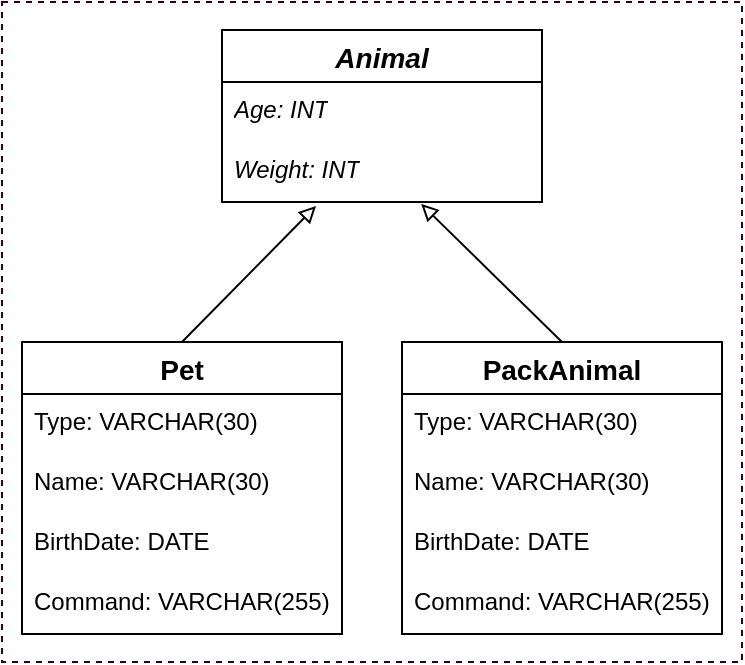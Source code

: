 <mxfile version="26.0.1">
  <diagram name="Страница — 1" id="e56_tDvbDJAxPdFa5W4l">
    <mxGraphModel dx="923" dy="1592" grid="1" gridSize="10" guides="1" tooltips="1" connect="1" arrows="1" fold="1" page="1" pageScale="1" pageWidth="827" pageHeight="1169" background="#FFFFFF" math="0" shadow="0">
      <root>
        <mxCell id="0" />
        <mxCell id="1" parent="0" />
        <mxCell id="DExXCYm8qSgOYzBsTQT8-108" value="" style="rounded=0;whiteSpace=wrap;html=1;dashed=1;strokeColor=#33001A;fillColor=none;" parent="1" vertex="1">
          <mxGeometry x="450" y="-50" width="370" height="330" as="geometry" />
        </mxCell>
        <mxCell id="Av4LHCbmZnJE8_MoDONW-1" value="Animal" style="swimlane;fontStyle=3;childLayout=stackLayout;horizontal=1;startSize=26;horizontalStack=0;resizeParent=1;resizeParentMax=0;resizeLast=0;collapsible=1;marginBottom=0;align=center;fontSize=14;" vertex="1" parent="1">
          <mxGeometry x="560" y="-36" width="160" height="86" as="geometry" />
        </mxCell>
        <mxCell id="Av4LHCbmZnJE8_MoDONW-2" value="&lt;i&gt;Age: INT&lt;/i&gt;" style="text;strokeColor=none;fillColor=none;spacingLeft=4;spacingRight=4;overflow=hidden;rotatable=0;points=[[0,0.5],[1,0.5]];portConstraint=eastwest;fontSize=12;whiteSpace=wrap;html=1;" vertex="1" parent="Av4LHCbmZnJE8_MoDONW-1">
          <mxGeometry y="26" width="160" height="30" as="geometry" />
        </mxCell>
        <mxCell id="Av4LHCbmZnJE8_MoDONW-3" value="&lt;i&gt;Weight: INT&lt;/i&gt;" style="text;strokeColor=none;fillColor=none;spacingLeft=4;spacingRight=4;overflow=hidden;rotatable=0;points=[[0,0.5],[1,0.5]];portConstraint=eastwest;fontSize=12;whiteSpace=wrap;html=1;" vertex="1" parent="Av4LHCbmZnJE8_MoDONW-1">
          <mxGeometry y="56" width="160" height="30" as="geometry" />
        </mxCell>
        <mxCell id="Av4LHCbmZnJE8_MoDONW-5" value="Pet" style="swimlane;fontStyle=1;childLayout=stackLayout;horizontal=1;startSize=26;horizontalStack=0;resizeParent=1;resizeParentMax=0;resizeLast=0;collapsible=1;marginBottom=0;align=center;fontSize=14;" vertex="1" parent="1">
          <mxGeometry x="460" y="120" width="160" height="146" as="geometry" />
        </mxCell>
        <mxCell id="Av4LHCbmZnJE8_MoDONW-6" value="Type: VARCHAR(30)" style="text;strokeColor=none;fillColor=none;spacingLeft=4;spacingRight=4;overflow=hidden;rotatable=0;points=[[0,0.5],[1,0.5]];portConstraint=eastwest;fontSize=12;whiteSpace=wrap;html=1;" vertex="1" parent="Av4LHCbmZnJE8_MoDONW-5">
          <mxGeometry y="26" width="160" height="30" as="geometry" />
        </mxCell>
        <mxCell id="Av4LHCbmZnJE8_MoDONW-7" value="Name: VARCHAR(30)" style="text;strokeColor=none;fillColor=none;spacingLeft=4;spacingRight=4;overflow=hidden;rotatable=0;points=[[0,0.5],[1,0.5]];portConstraint=eastwest;fontSize=12;whiteSpace=wrap;html=1;" vertex="1" parent="Av4LHCbmZnJE8_MoDONW-5">
          <mxGeometry y="56" width="160" height="30" as="geometry" />
        </mxCell>
        <mxCell id="Av4LHCbmZnJE8_MoDONW-8" value="BirthDate: DATE" style="text;strokeColor=none;fillColor=none;spacingLeft=4;spacingRight=4;overflow=hidden;rotatable=0;points=[[0,0.5],[1,0.5]];portConstraint=eastwest;fontSize=12;whiteSpace=wrap;html=1;" vertex="1" parent="Av4LHCbmZnJE8_MoDONW-5">
          <mxGeometry y="86" width="160" height="30" as="geometry" />
        </mxCell>
        <mxCell id="Av4LHCbmZnJE8_MoDONW-9" value="Command: VARCHAR(255)" style="text;strokeColor=none;fillColor=none;spacingLeft=4;spacingRight=4;overflow=hidden;rotatable=0;points=[[0,0.5],[1,0.5]];portConstraint=eastwest;fontSize=12;whiteSpace=wrap;html=1;" vertex="1" parent="Av4LHCbmZnJE8_MoDONW-5">
          <mxGeometry y="116" width="160" height="30" as="geometry" />
        </mxCell>
        <mxCell id="Av4LHCbmZnJE8_MoDONW-10" value="PackAnimal" style="swimlane;fontStyle=1;childLayout=stackLayout;horizontal=1;startSize=26;horizontalStack=0;resizeParent=1;resizeParentMax=0;resizeLast=0;collapsible=1;marginBottom=0;align=center;fontSize=14;" vertex="1" parent="1">
          <mxGeometry x="650" y="120" width="160" height="146" as="geometry" />
        </mxCell>
        <mxCell id="Av4LHCbmZnJE8_MoDONW-11" value="Type: VARCHAR(30)" style="text;strokeColor=none;fillColor=none;spacingLeft=4;spacingRight=4;overflow=hidden;rotatable=0;points=[[0,0.5],[1,0.5]];portConstraint=eastwest;fontSize=12;whiteSpace=wrap;html=1;" vertex="1" parent="Av4LHCbmZnJE8_MoDONW-10">
          <mxGeometry y="26" width="160" height="30" as="geometry" />
        </mxCell>
        <mxCell id="Av4LHCbmZnJE8_MoDONW-12" value="Name: VARCHAR(30)" style="text;strokeColor=none;fillColor=none;spacingLeft=4;spacingRight=4;overflow=hidden;rotatable=0;points=[[0,0.5],[1,0.5]];portConstraint=eastwest;fontSize=12;whiteSpace=wrap;html=1;" vertex="1" parent="Av4LHCbmZnJE8_MoDONW-10">
          <mxGeometry y="56" width="160" height="30" as="geometry" />
        </mxCell>
        <mxCell id="Av4LHCbmZnJE8_MoDONW-13" value="BirthDate: DATE" style="text;strokeColor=none;fillColor=none;spacingLeft=4;spacingRight=4;overflow=hidden;rotatable=0;points=[[0,0.5],[1,0.5]];portConstraint=eastwest;fontSize=12;whiteSpace=wrap;html=1;" vertex="1" parent="Av4LHCbmZnJE8_MoDONW-10">
          <mxGeometry y="86" width="160" height="30" as="geometry" />
        </mxCell>
        <mxCell id="Av4LHCbmZnJE8_MoDONW-14" value="Command: VARCHAR(255)" style="text;strokeColor=none;fillColor=none;spacingLeft=4;spacingRight=4;overflow=hidden;rotatable=0;points=[[0,0.5],[1,0.5]];portConstraint=eastwest;fontSize=12;whiteSpace=wrap;html=1;" vertex="1" parent="Av4LHCbmZnJE8_MoDONW-10">
          <mxGeometry y="116" width="160" height="30" as="geometry" />
        </mxCell>
        <mxCell id="Av4LHCbmZnJE8_MoDONW-15" value="" style="endArrow=block;html=1;rounded=0;exitX=0.5;exitY=0;exitDx=0;exitDy=0;entryX=0.361;entryY=1.053;entryDx=0;entryDy=0;entryPerimeter=0;endFill=0;" edge="1" parent="1" source="Av4LHCbmZnJE8_MoDONW-5">
          <mxGeometry width="50" height="50" relative="1" as="geometry">
            <mxPoint x="520" y="120" as="sourcePoint" />
            <mxPoint x="607" y="52" as="targetPoint" />
          </mxGeometry>
        </mxCell>
        <mxCell id="Av4LHCbmZnJE8_MoDONW-16" value="" style="endArrow=block;html=1;rounded=0;exitX=0.5;exitY=0;exitDx=0;exitDy=0;entryX=0.652;entryY=1.032;entryDx=0;entryDy=0;entryPerimeter=0;endFill=0;" edge="1" parent="1" source="Av4LHCbmZnJE8_MoDONW-10">
          <mxGeometry width="50" height="50" relative="1" as="geometry">
            <mxPoint x="749.6" y="120" as="sourcePoint" />
            <mxPoint x="659.6" y="51" as="targetPoint" />
          </mxGeometry>
        </mxCell>
      </root>
    </mxGraphModel>
  </diagram>
</mxfile>
